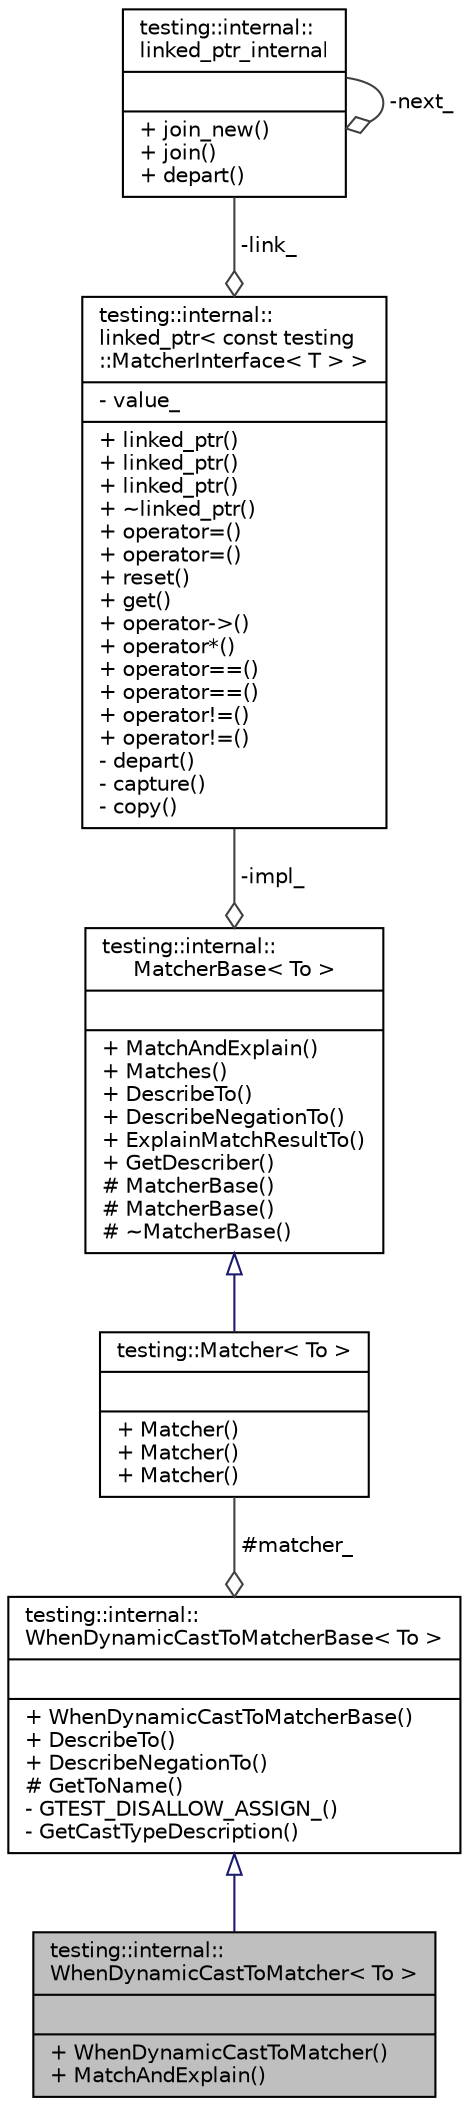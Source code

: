 digraph "testing::internal::WhenDynamicCastToMatcher&lt; To &gt;"
{
  edge [fontname="Helvetica",fontsize="10",labelfontname="Helvetica",labelfontsize="10"];
  node [fontname="Helvetica",fontsize="10",shape=record];
  Node2 [label="{testing::internal::\lWhenDynamicCastToMatcher\< To \>\n||+ WhenDynamicCastToMatcher()\l+ MatchAndExplain()\l}",height=0.2,width=0.4,color="black", fillcolor="grey75", style="filled", fontcolor="black"];
  Node3 -> Node2 [dir="back",color="midnightblue",fontsize="10",style="solid",arrowtail="onormal",fontname="Helvetica"];
  Node3 [label="{testing::internal::\lWhenDynamicCastToMatcherBase\< To \>\n||+ WhenDynamicCastToMatcherBase()\l+ DescribeTo()\l+ DescribeNegationTo()\l# GetToName()\l- GTEST_DISALLOW_ASSIGN_()\l- GetCastTypeDescription()\l}",height=0.2,width=0.4,color="black", fillcolor="white", style="filled",URL="$db/dac/classtesting_1_1internal_1_1_when_dynamic_cast_to_matcher_base.html"];
  Node4 -> Node3 [color="grey25",fontsize="10",style="solid",label=" #matcher_" ,arrowhead="odiamond",fontname="Helvetica"];
  Node4 [label="{testing::Matcher\< To \>\n||+ Matcher()\l+ Matcher()\l+ Matcher()\l}",height=0.2,width=0.4,color="black", fillcolor="white", style="filled",URL="$d3/d31/classtesting_1_1_matcher.html"];
  Node5 -> Node4 [dir="back",color="midnightblue",fontsize="10",style="solid",arrowtail="onormal",fontname="Helvetica"];
  Node5 [label="{testing::internal::\lMatcherBase\< To \>\n||+ MatchAndExplain()\l+ Matches()\l+ DescribeTo()\l+ DescribeNegationTo()\l+ ExplainMatchResultTo()\l+ GetDescriber()\l# MatcherBase()\l# MatcherBase()\l# ~MatcherBase()\l}",height=0.2,width=0.4,color="black", fillcolor="white", style="filled",URL="$df/d93/classtesting_1_1internal_1_1_matcher_base.html"];
  Node6 -> Node5 [color="grey25",fontsize="10",style="solid",label=" -impl_" ,arrowhead="odiamond",fontname="Helvetica"];
  Node6 [label="{testing::internal::\llinked_ptr\< const testing\l::MatcherInterface\< T \> \>\n|- value_\l|+ linked_ptr()\l+ linked_ptr()\l+ linked_ptr()\l+ ~linked_ptr()\l+ operator=()\l+ operator=()\l+ reset()\l+ get()\l+ operator-\>()\l+ operator*()\l+ operator==()\l+ operator==()\l+ operator!=()\l+ operator!=()\l- depart()\l- capture()\l- copy()\l}",height=0.2,width=0.4,color="black", fillcolor="white", style="filled",URL="$d9/df4/classtesting_1_1internal_1_1linked__ptr.html"];
  Node7 -> Node6 [color="grey25",fontsize="10",style="solid",label=" -link_" ,arrowhead="odiamond",fontname="Helvetica"];
  Node7 [label="{testing::internal::\llinked_ptr_internal\n||+ join_new()\l+ join()\l+ depart()\l}",height=0.2,width=0.4,color="black", fillcolor="white", style="filled",URL="$d7/d67/classtesting_1_1internal_1_1linked__ptr__internal.html"];
  Node7 -> Node7 [color="grey25",fontsize="10",style="solid",label=" -next_" ,arrowhead="odiamond",fontname="Helvetica"];
}
